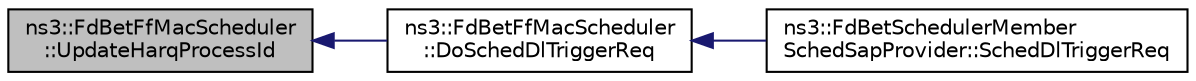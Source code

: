 digraph "ns3::FdBetFfMacScheduler::UpdateHarqProcessId"
{
  edge [fontname="Helvetica",fontsize="10",labelfontname="Helvetica",labelfontsize="10"];
  node [fontname="Helvetica",fontsize="10",shape=record];
  rankdir="LR";
  Node1 [label="ns3::FdBetFfMacScheduler\l::UpdateHarqProcessId",height=0.2,width=0.4,color="black", fillcolor="grey75", style="filled", fontcolor="black"];
  Node1 -> Node2 [dir="back",color="midnightblue",fontsize="10",style="solid"];
  Node2 [label="ns3::FdBetFfMacScheduler\l::DoSchedDlTriggerReq",height=0.2,width=0.4,color="black", fillcolor="white", style="filled",URL="$d0/ddf/classns3_1_1FdBetFfMacScheduler.html#a4e1f422a62da413de04f83ecb9abefc0"];
  Node2 -> Node3 [dir="back",color="midnightblue",fontsize="10",style="solid"];
  Node3 [label="ns3::FdBetSchedulerMember\lSchedSapProvider::SchedDlTriggerReq",height=0.2,width=0.4,color="black", fillcolor="white", style="filled",URL="$d5/df6/classns3_1_1FdBetSchedulerMemberSchedSapProvider.html#aca345631a989122331e9665f62119fb2"];
}
